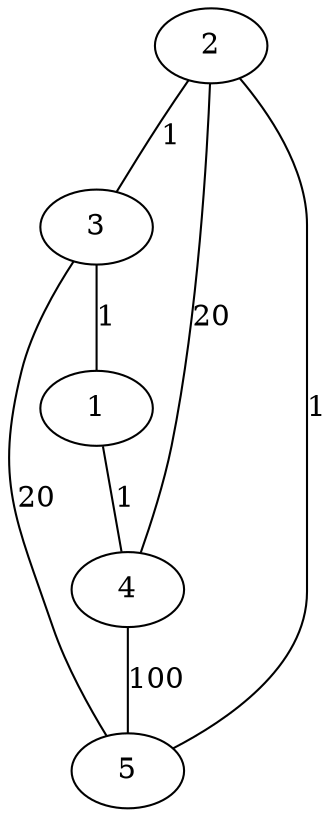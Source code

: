 graph graphname {
    2 -- 3 [label=1];
    3 -- 1 [label=1];
    1 -- 4 [label=1];
    4 -- 2 [label=20];
    5 -- 3 [label=20];
    4 -- 5 [label=100];
    5 -- 2 [label=1];

}
